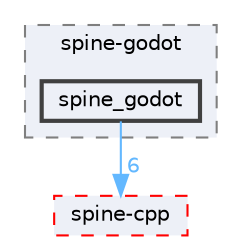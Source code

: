 digraph "external/spine-runtimes/spine-godot/spine_godot"
{
 // LATEX_PDF_SIZE
  bgcolor="transparent";
  edge [fontname=Helvetica,fontsize=10,labelfontname=Helvetica,labelfontsize=10];
  node [fontname=Helvetica,fontsize=10,shape=box,height=0.2,width=0.4];
  compound=true
  subgraph clusterdir_5c023d23c71ce39ed3c3864bc290cf5e {
    graph [ bgcolor="#edf0f7", pencolor="grey50", label="spine-godot", fontname=Helvetica,fontsize=10 style="filled,dashed", URL="dir_5c023d23c71ce39ed3c3864bc290cf5e.html",tooltip=""]
  dir_30fe031d465a3907bdcc3943cd90097f [label="spine_godot", fillcolor="#edf0f7", color="grey25", style="filled,bold", URL="dir_30fe031d465a3907bdcc3943cd90097f.html",tooltip=""];
  }
  dir_3e8951ec197b6b34b07f2f58d66b1eb8 [label="spine-cpp", fillcolor="#edf0f7", color="red", style="filled,dashed", URL="dir_3e8951ec197b6b34b07f2f58d66b1eb8.html",tooltip=""];
  dir_30fe031d465a3907bdcc3943cd90097f->dir_3e8951ec197b6b34b07f2f58d66b1eb8 [headlabel="6", labeldistance=1.5 headhref="dir_000745_000714.html" href="dir_000745_000714.html" color="steelblue1" fontcolor="steelblue1"];
}
